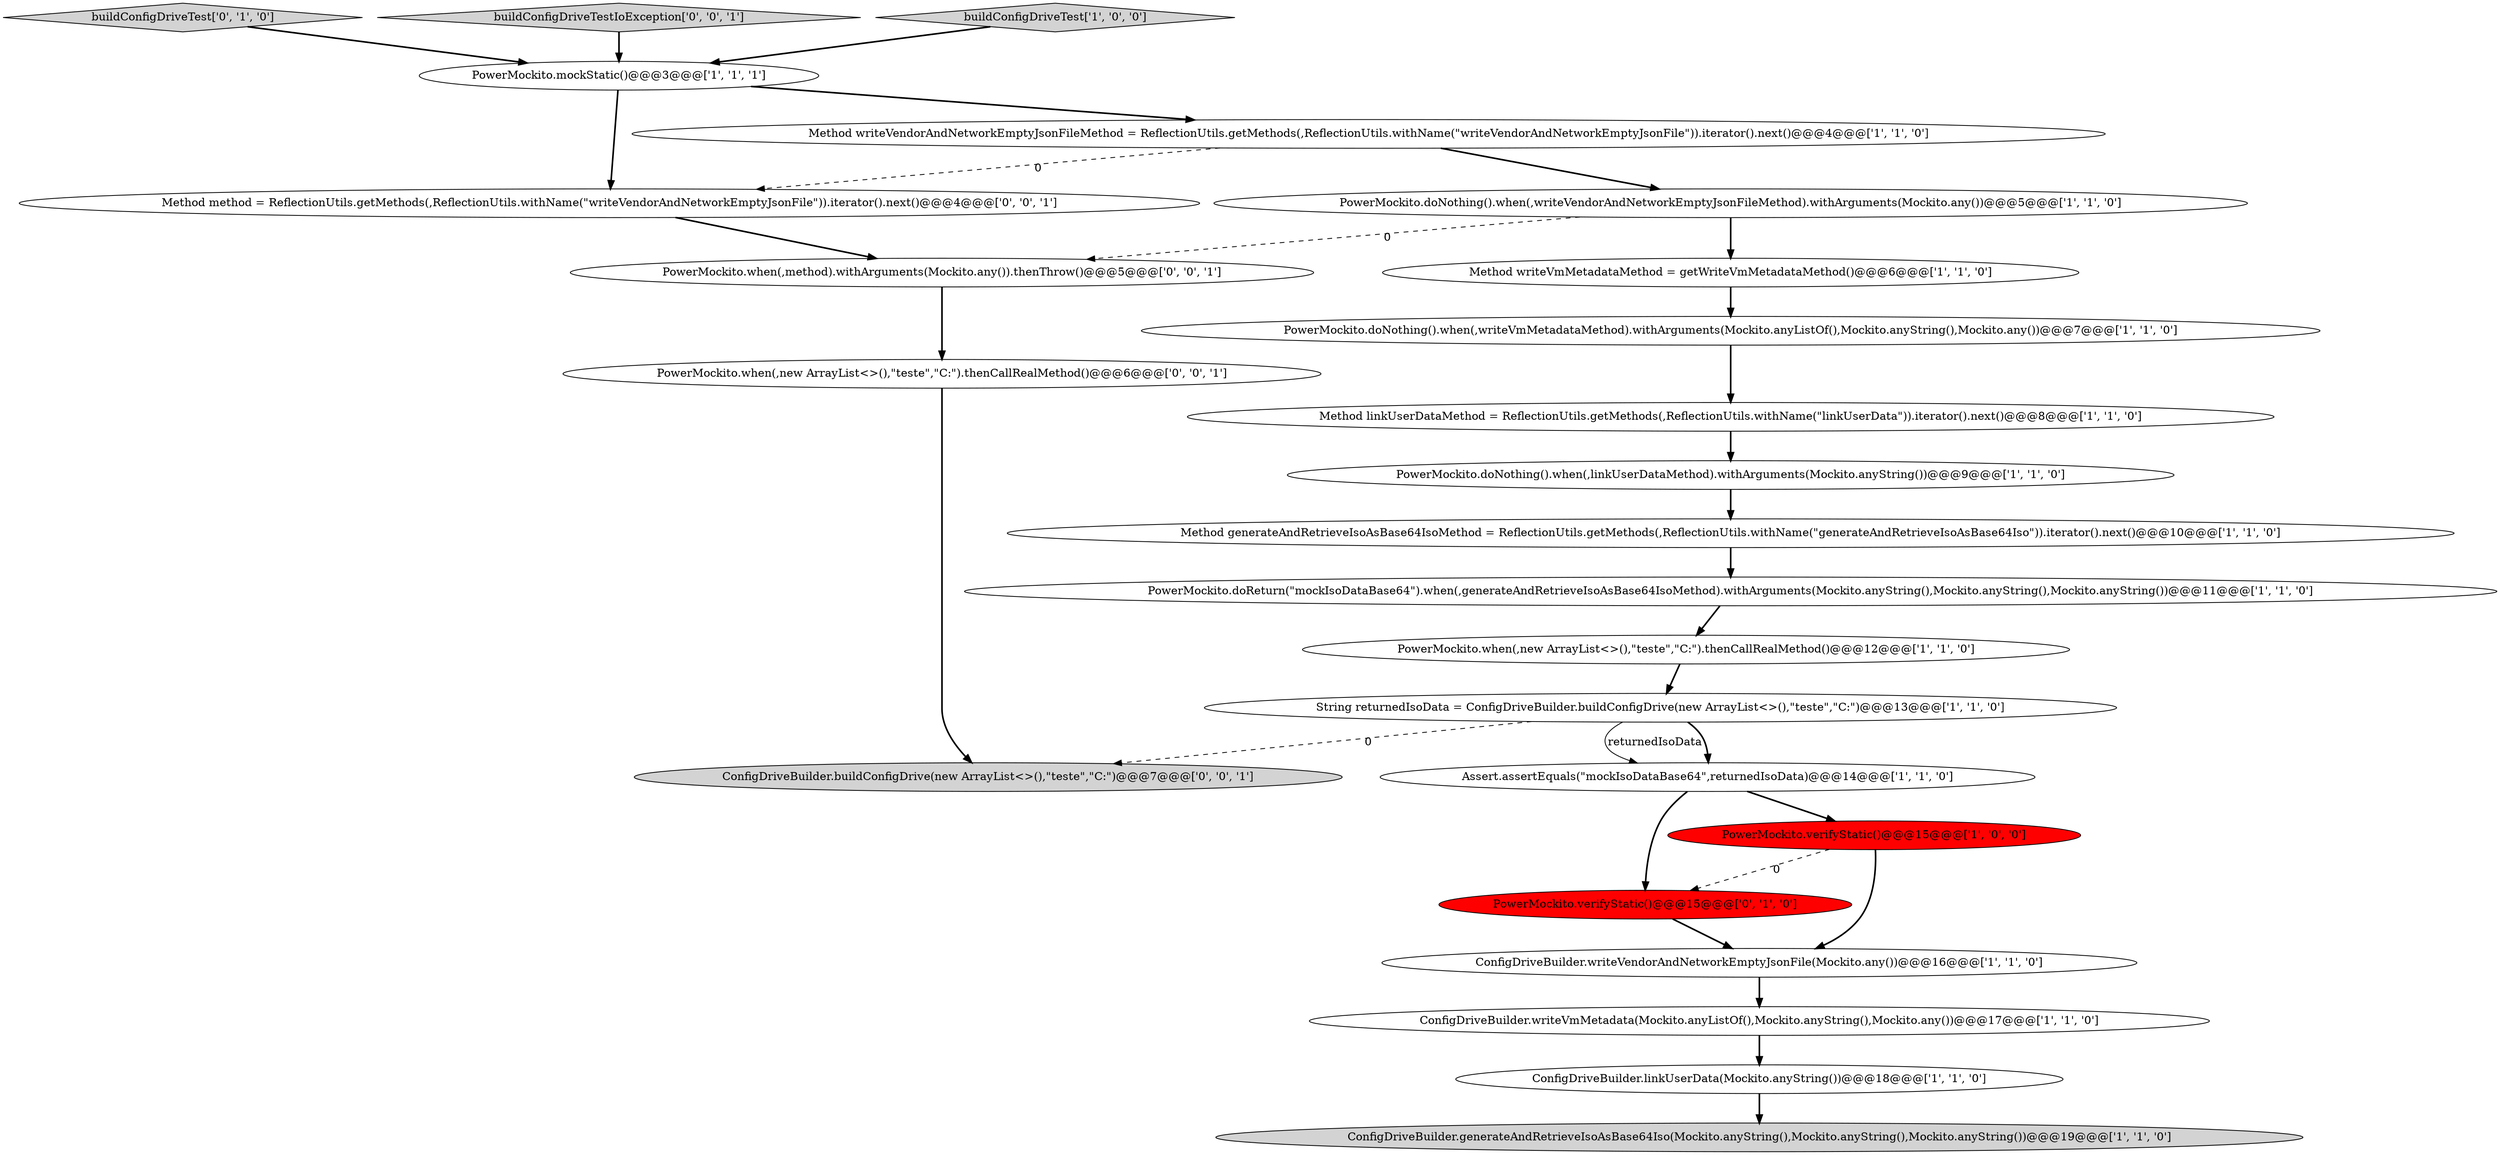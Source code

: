 digraph {
8 [style = filled, label = "ConfigDriveBuilder.writeVmMetadata(Mockito.anyListOf(),Mockito.anyString(),Mockito.any())@@@17@@@['1', '1', '0']", fillcolor = white, shape = ellipse image = "AAA0AAABBB1BBB"];
12 [style = filled, label = "ConfigDriveBuilder.writeVendorAndNetworkEmptyJsonFile(Mockito.any())@@@16@@@['1', '1', '0']", fillcolor = white, shape = ellipse image = "AAA0AAABBB1BBB"];
20 [style = filled, label = "ConfigDriveBuilder.buildConfigDrive(new ArrayList<>(),\"teste\",\"C:\")@@@7@@@['0', '0', '1']", fillcolor = lightgray, shape = ellipse image = "AAA0AAABBB3BBB"];
3 [style = filled, label = "PowerMockito.doReturn(\"mockIsoDataBase64\").when(,generateAndRetrieveIsoAsBase64IsoMethod).withArguments(Mockito.anyString(),Mockito.anyString(),Mockito.anyString())@@@11@@@['1', '1', '0']", fillcolor = white, shape = ellipse image = "AAA0AAABBB1BBB"];
23 [style = filled, label = "PowerMockito.when(,new ArrayList<>(),\"teste\",\"C:\").thenCallRealMethod()@@@6@@@['0', '0', '1']", fillcolor = white, shape = ellipse image = "AAA0AAABBB3BBB"];
19 [style = filled, label = "buildConfigDriveTest['0', '1', '0']", fillcolor = lightgray, shape = diamond image = "AAA0AAABBB2BBB"];
9 [style = filled, label = "Method linkUserDataMethod = ReflectionUtils.getMethods(,ReflectionUtils.withName(\"linkUserData\")).iterator().next()@@@8@@@['1', '1', '0']", fillcolor = white, shape = ellipse image = "AAA0AAABBB1BBB"];
15 [style = filled, label = "ConfigDriveBuilder.linkUserData(Mockito.anyString())@@@18@@@['1', '1', '0']", fillcolor = white, shape = ellipse image = "AAA0AAABBB1BBB"];
21 [style = filled, label = "PowerMockito.when(,method).withArguments(Mockito.any()).thenThrow()@@@5@@@['0', '0', '1']", fillcolor = white, shape = ellipse image = "AAA0AAABBB3BBB"];
22 [style = filled, label = "buildConfigDriveTestIoException['0', '0', '1']", fillcolor = lightgray, shape = diamond image = "AAA0AAABBB3BBB"];
14 [style = filled, label = "Method generateAndRetrieveIsoAsBase64IsoMethod = ReflectionUtils.getMethods(,ReflectionUtils.withName(\"generateAndRetrieveIsoAsBase64Iso\")).iterator().next()@@@10@@@['1', '1', '0']", fillcolor = white, shape = ellipse image = "AAA0AAABBB1BBB"];
5 [style = filled, label = "Assert.assertEquals(\"mockIsoDataBase64\",returnedIsoData)@@@14@@@['1', '1', '0']", fillcolor = white, shape = ellipse image = "AAA0AAABBB1BBB"];
13 [style = filled, label = "PowerMockito.doNothing().when(,writeVendorAndNetworkEmptyJsonFileMethod).withArguments(Mockito.any())@@@5@@@['1', '1', '0']", fillcolor = white, shape = ellipse image = "AAA0AAABBB1BBB"];
7 [style = filled, label = "Method writeVmMetadataMethod = getWriteVmMetadataMethod()@@@6@@@['1', '1', '0']", fillcolor = white, shape = ellipse image = "AAA0AAABBB1BBB"];
17 [style = filled, label = "PowerMockito.when(,new ArrayList<>(),\"teste\",\"C:\").thenCallRealMethod()@@@12@@@['1', '1', '0']", fillcolor = white, shape = ellipse image = "AAA0AAABBB1BBB"];
24 [style = filled, label = "Method method = ReflectionUtils.getMethods(,ReflectionUtils.withName(\"writeVendorAndNetworkEmptyJsonFile\")).iterator().next()@@@4@@@['0', '0', '1']", fillcolor = white, shape = ellipse image = "AAA0AAABBB3BBB"];
10 [style = filled, label = "ConfigDriveBuilder.generateAndRetrieveIsoAsBase64Iso(Mockito.anyString(),Mockito.anyString(),Mockito.anyString())@@@19@@@['1', '1', '0']", fillcolor = lightgray, shape = ellipse image = "AAA0AAABBB1BBB"];
18 [style = filled, label = "PowerMockito.verifyStatic()@@@15@@@['0', '1', '0']", fillcolor = red, shape = ellipse image = "AAA1AAABBB2BBB"];
6 [style = filled, label = "PowerMockito.mockStatic()@@@3@@@['1', '1', '1']", fillcolor = white, shape = ellipse image = "AAA0AAABBB1BBB"];
16 [style = filled, label = "Method writeVendorAndNetworkEmptyJsonFileMethod = ReflectionUtils.getMethods(,ReflectionUtils.withName(\"writeVendorAndNetworkEmptyJsonFile\")).iterator().next()@@@4@@@['1', '1', '0']", fillcolor = white, shape = ellipse image = "AAA0AAABBB1BBB"];
11 [style = filled, label = "buildConfigDriveTest['1', '0', '0']", fillcolor = lightgray, shape = diamond image = "AAA0AAABBB1BBB"];
4 [style = filled, label = "PowerMockito.doNothing().when(,linkUserDataMethod).withArguments(Mockito.anyString())@@@9@@@['1', '1', '0']", fillcolor = white, shape = ellipse image = "AAA0AAABBB1BBB"];
0 [style = filled, label = "String returnedIsoData = ConfigDriveBuilder.buildConfigDrive(new ArrayList<>(),\"teste\",\"C:\")@@@13@@@['1', '1', '0']", fillcolor = white, shape = ellipse image = "AAA0AAABBB1BBB"];
1 [style = filled, label = "PowerMockito.verifyStatic()@@@15@@@['1', '0', '0']", fillcolor = red, shape = ellipse image = "AAA1AAABBB1BBB"];
2 [style = filled, label = "PowerMockito.doNothing().when(,writeVmMetadataMethod).withArguments(Mockito.anyListOf(),Mockito.anyString(),Mockito.any())@@@7@@@['1', '1', '0']", fillcolor = white, shape = ellipse image = "AAA0AAABBB1BBB"];
14->3 [style = bold, label=""];
16->13 [style = bold, label=""];
4->14 [style = bold, label=""];
15->10 [style = bold, label=""];
23->20 [style = bold, label=""];
8->15 [style = bold, label=""];
16->24 [style = dashed, label="0"];
9->4 [style = bold, label=""];
11->6 [style = bold, label=""];
18->12 [style = bold, label=""];
6->24 [style = bold, label=""];
1->18 [style = dashed, label="0"];
5->18 [style = bold, label=""];
2->9 [style = bold, label=""];
19->6 [style = bold, label=""];
0->20 [style = dashed, label="0"];
5->1 [style = bold, label=""];
17->0 [style = bold, label=""];
13->21 [style = dashed, label="0"];
24->21 [style = bold, label=""];
6->16 [style = bold, label=""];
7->2 [style = bold, label=""];
13->7 [style = bold, label=""];
12->8 [style = bold, label=""];
1->12 [style = bold, label=""];
3->17 [style = bold, label=""];
22->6 [style = bold, label=""];
0->5 [style = solid, label="returnedIsoData"];
0->5 [style = bold, label=""];
21->23 [style = bold, label=""];
}
